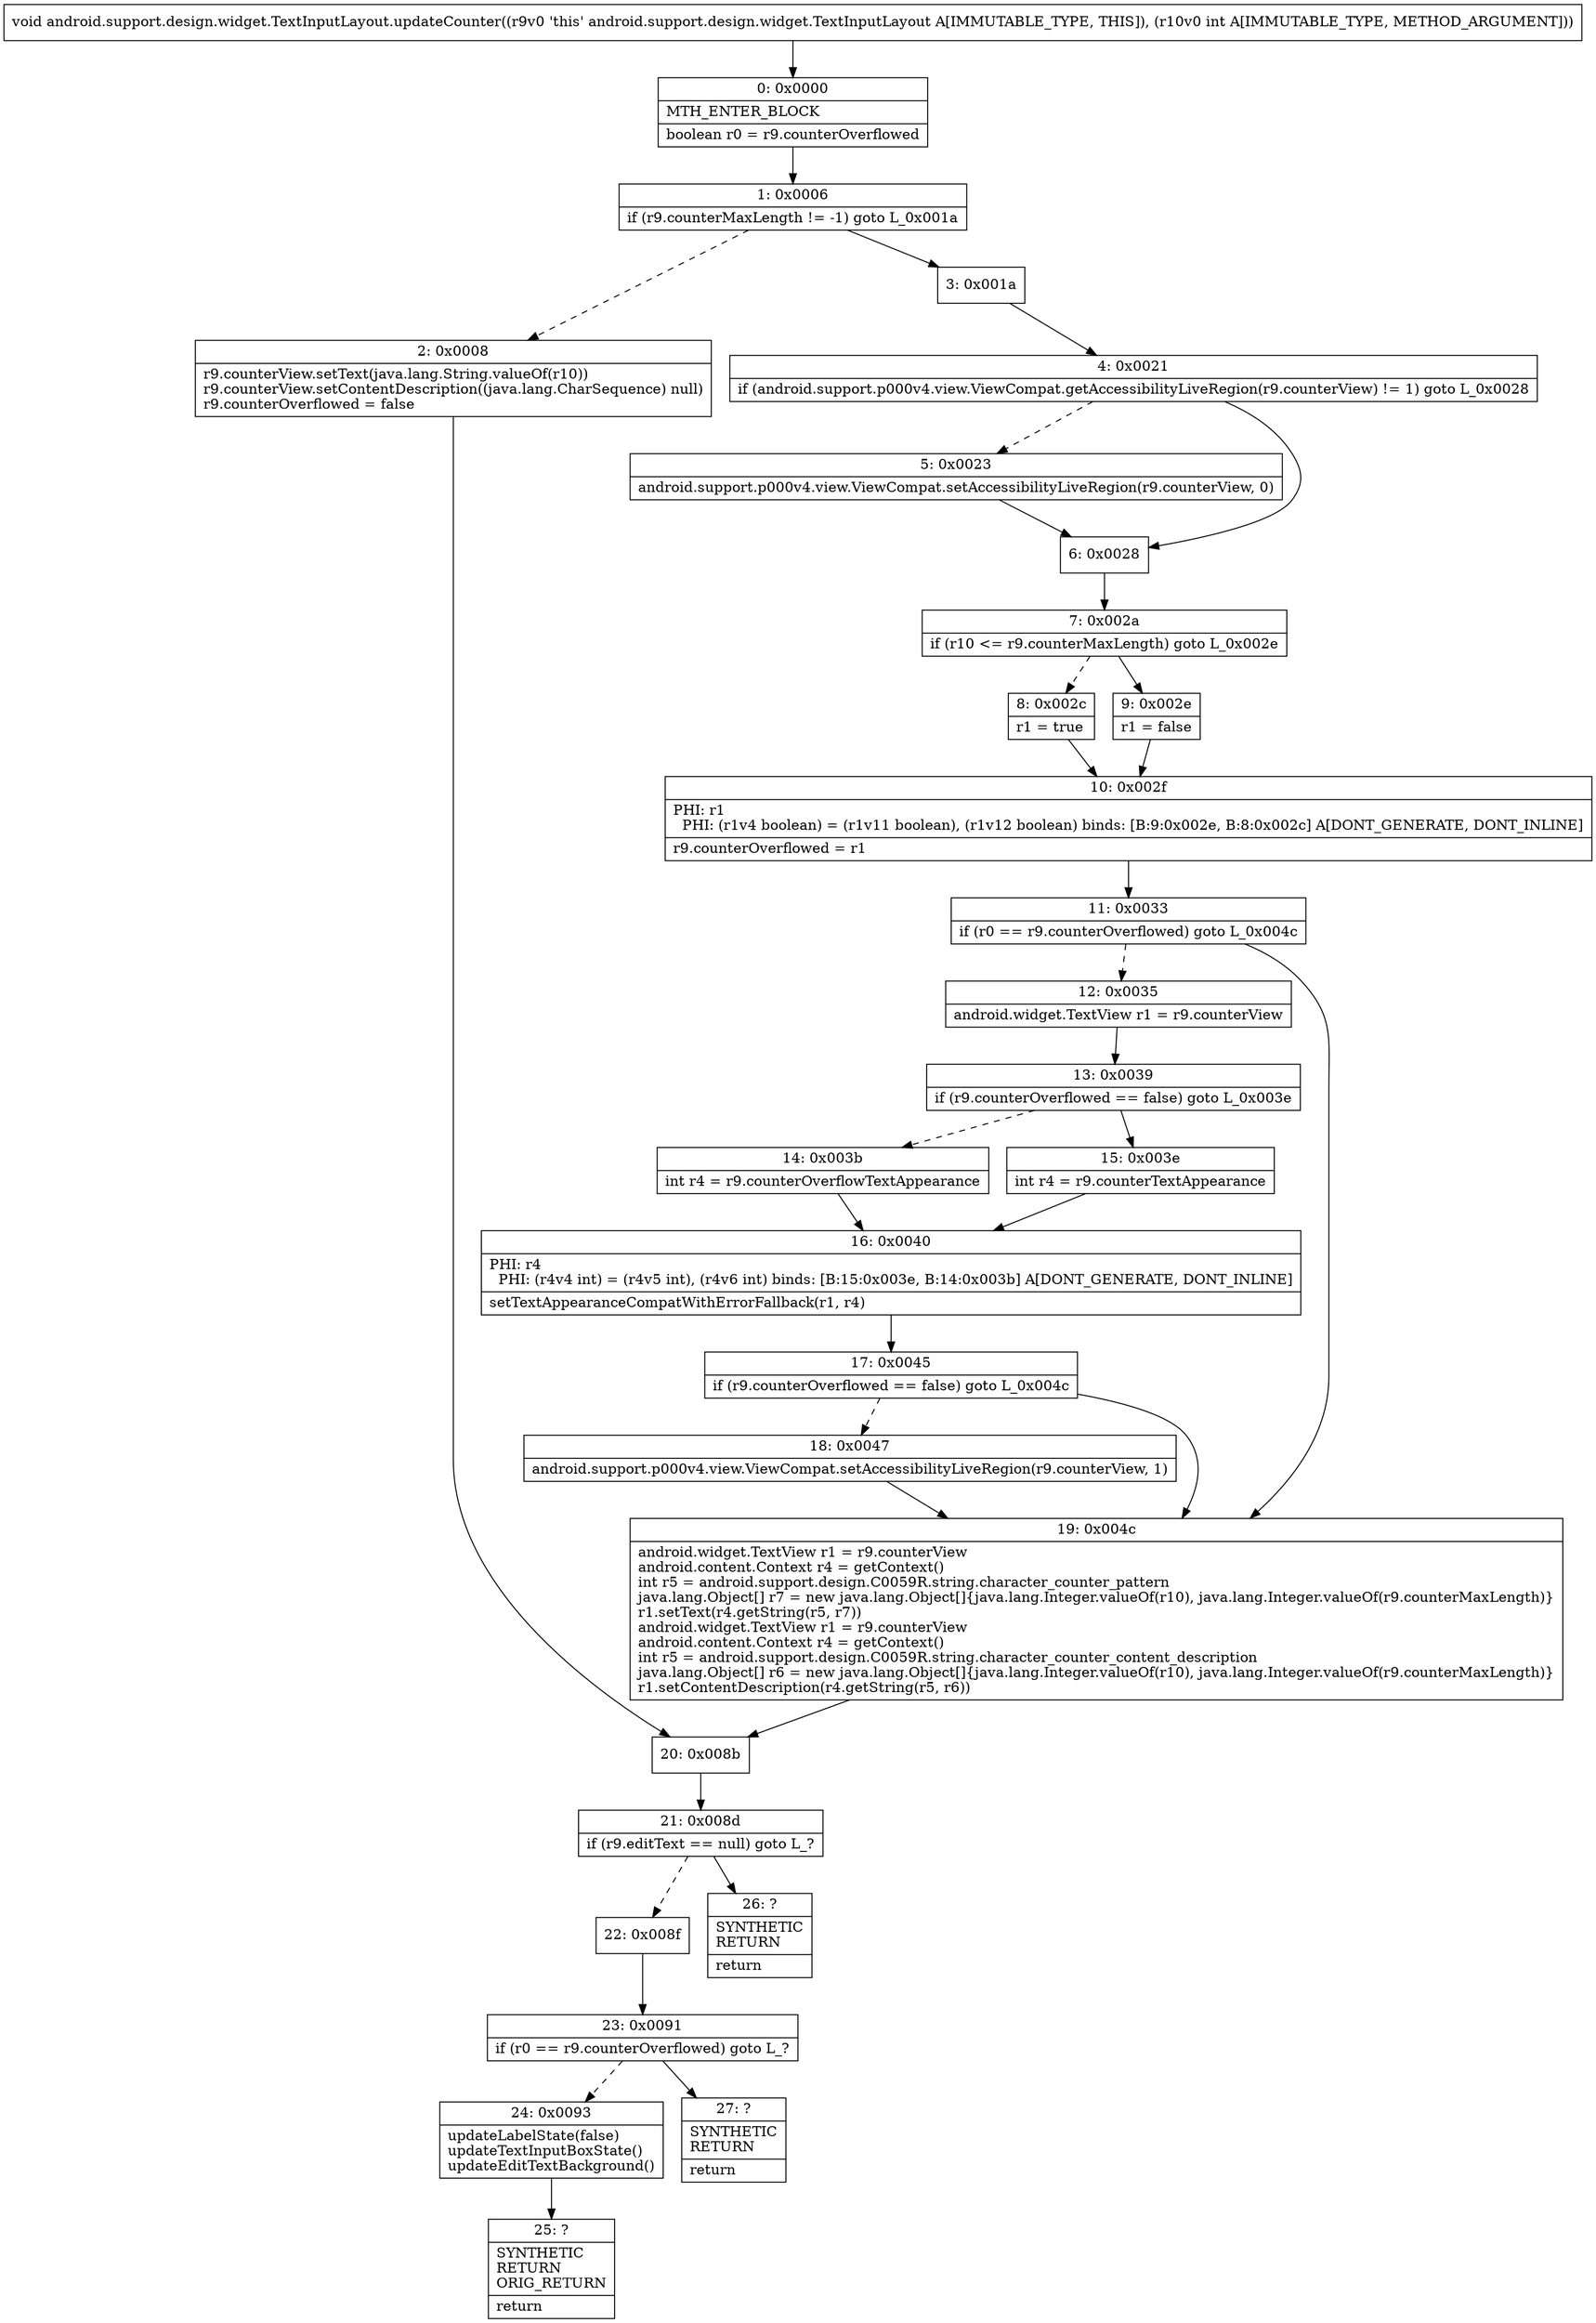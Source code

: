 digraph "CFG forandroid.support.design.widget.TextInputLayout.updateCounter(I)V" {
Node_0 [shape=record,label="{0\:\ 0x0000|MTH_ENTER_BLOCK\l|boolean r0 = r9.counterOverflowed\l}"];
Node_1 [shape=record,label="{1\:\ 0x0006|if (r9.counterMaxLength != \-1) goto L_0x001a\l}"];
Node_2 [shape=record,label="{2\:\ 0x0008|r9.counterView.setText(java.lang.String.valueOf(r10))\lr9.counterView.setContentDescription((java.lang.CharSequence) null)\lr9.counterOverflowed = false\l}"];
Node_3 [shape=record,label="{3\:\ 0x001a}"];
Node_4 [shape=record,label="{4\:\ 0x0021|if (android.support.p000v4.view.ViewCompat.getAccessibilityLiveRegion(r9.counterView) != 1) goto L_0x0028\l}"];
Node_5 [shape=record,label="{5\:\ 0x0023|android.support.p000v4.view.ViewCompat.setAccessibilityLiveRegion(r9.counterView, 0)\l}"];
Node_6 [shape=record,label="{6\:\ 0x0028}"];
Node_7 [shape=record,label="{7\:\ 0x002a|if (r10 \<= r9.counterMaxLength) goto L_0x002e\l}"];
Node_8 [shape=record,label="{8\:\ 0x002c|r1 = true\l}"];
Node_9 [shape=record,label="{9\:\ 0x002e|r1 = false\l}"];
Node_10 [shape=record,label="{10\:\ 0x002f|PHI: r1 \l  PHI: (r1v4 boolean) = (r1v11 boolean), (r1v12 boolean) binds: [B:9:0x002e, B:8:0x002c] A[DONT_GENERATE, DONT_INLINE]\l|r9.counterOverflowed = r1\l}"];
Node_11 [shape=record,label="{11\:\ 0x0033|if (r0 == r9.counterOverflowed) goto L_0x004c\l}"];
Node_12 [shape=record,label="{12\:\ 0x0035|android.widget.TextView r1 = r9.counterView\l}"];
Node_13 [shape=record,label="{13\:\ 0x0039|if (r9.counterOverflowed == false) goto L_0x003e\l}"];
Node_14 [shape=record,label="{14\:\ 0x003b|int r4 = r9.counterOverflowTextAppearance\l}"];
Node_15 [shape=record,label="{15\:\ 0x003e|int r4 = r9.counterTextAppearance\l}"];
Node_16 [shape=record,label="{16\:\ 0x0040|PHI: r4 \l  PHI: (r4v4 int) = (r4v5 int), (r4v6 int) binds: [B:15:0x003e, B:14:0x003b] A[DONT_GENERATE, DONT_INLINE]\l|setTextAppearanceCompatWithErrorFallback(r1, r4)\l}"];
Node_17 [shape=record,label="{17\:\ 0x0045|if (r9.counterOverflowed == false) goto L_0x004c\l}"];
Node_18 [shape=record,label="{18\:\ 0x0047|android.support.p000v4.view.ViewCompat.setAccessibilityLiveRegion(r9.counterView, 1)\l}"];
Node_19 [shape=record,label="{19\:\ 0x004c|android.widget.TextView r1 = r9.counterView\landroid.content.Context r4 = getContext()\lint r5 = android.support.design.C0059R.string.character_counter_pattern\ljava.lang.Object[] r7 = new java.lang.Object[]\{java.lang.Integer.valueOf(r10), java.lang.Integer.valueOf(r9.counterMaxLength)\}\lr1.setText(r4.getString(r5, r7))\landroid.widget.TextView r1 = r9.counterView\landroid.content.Context r4 = getContext()\lint r5 = android.support.design.C0059R.string.character_counter_content_description\ljava.lang.Object[] r6 = new java.lang.Object[]\{java.lang.Integer.valueOf(r10), java.lang.Integer.valueOf(r9.counterMaxLength)\}\lr1.setContentDescription(r4.getString(r5, r6))\l}"];
Node_20 [shape=record,label="{20\:\ 0x008b}"];
Node_21 [shape=record,label="{21\:\ 0x008d|if (r9.editText == null) goto L_?\l}"];
Node_22 [shape=record,label="{22\:\ 0x008f}"];
Node_23 [shape=record,label="{23\:\ 0x0091|if (r0 == r9.counterOverflowed) goto L_?\l}"];
Node_24 [shape=record,label="{24\:\ 0x0093|updateLabelState(false)\lupdateTextInputBoxState()\lupdateEditTextBackground()\l}"];
Node_25 [shape=record,label="{25\:\ ?|SYNTHETIC\lRETURN\lORIG_RETURN\l|return\l}"];
Node_26 [shape=record,label="{26\:\ ?|SYNTHETIC\lRETURN\l|return\l}"];
Node_27 [shape=record,label="{27\:\ ?|SYNTHETIC\lRETURN\l|return\l}"];
MethodNode[shape=record,label="{void android.support.design.widget.TextInputLayout.updateCounter((r9v0 'this' android.support.design.widget.TextInputLayout A[IMMUTABLE_TYPE, THIS]), (r10v0 int A[IMMUTABLE_TYPE, METHOD_ARGUMENT])) }"];
MethodNode -> Node_0;
Node_0 -> Node_1;
Node_1 -> Node_2[style=dashed];
Node_1 -> Node_3;
Node_2 -> Node_20;
Node_3 -> Node_4;
Node_4 -> Node_5[style=dashed];
Node_4 -> Node_6;
Node_5 -> Node_6;
Node_6 -> Node_7;
Node_7 -> Node_8[style=dashed];
Node_7 -> Node_9;
Node_8 -> Node_10;
Node_9 -> Node_10;
Node_10 -> Node_11;
Node_11 -> Node_12[style=dashed];
Node_11 -> Node_19;
Node_12 -> Node_13;
Node_13 -> Node_14[style=dashed];
Node_13 -> Node_15;
Node_14 -> Node_16;
Node_15 -> Node_16;
Node_16 -> Node_17;
Node_17 -> Node_18[style=dashed];
Node_17 -> Node_19;
Node_18 -> Node_19;
Node_19 -> Node_20;
Node_20 -> Node_21;
Node_21 -> Node_22[style=dashed];
Node_21 -> Node_26;
Node_22 -> Node_23;
Node_23 -> Node_24[style=dashed];
Node_23 -> Node_27;
Node_24 -> Node_25;
}

